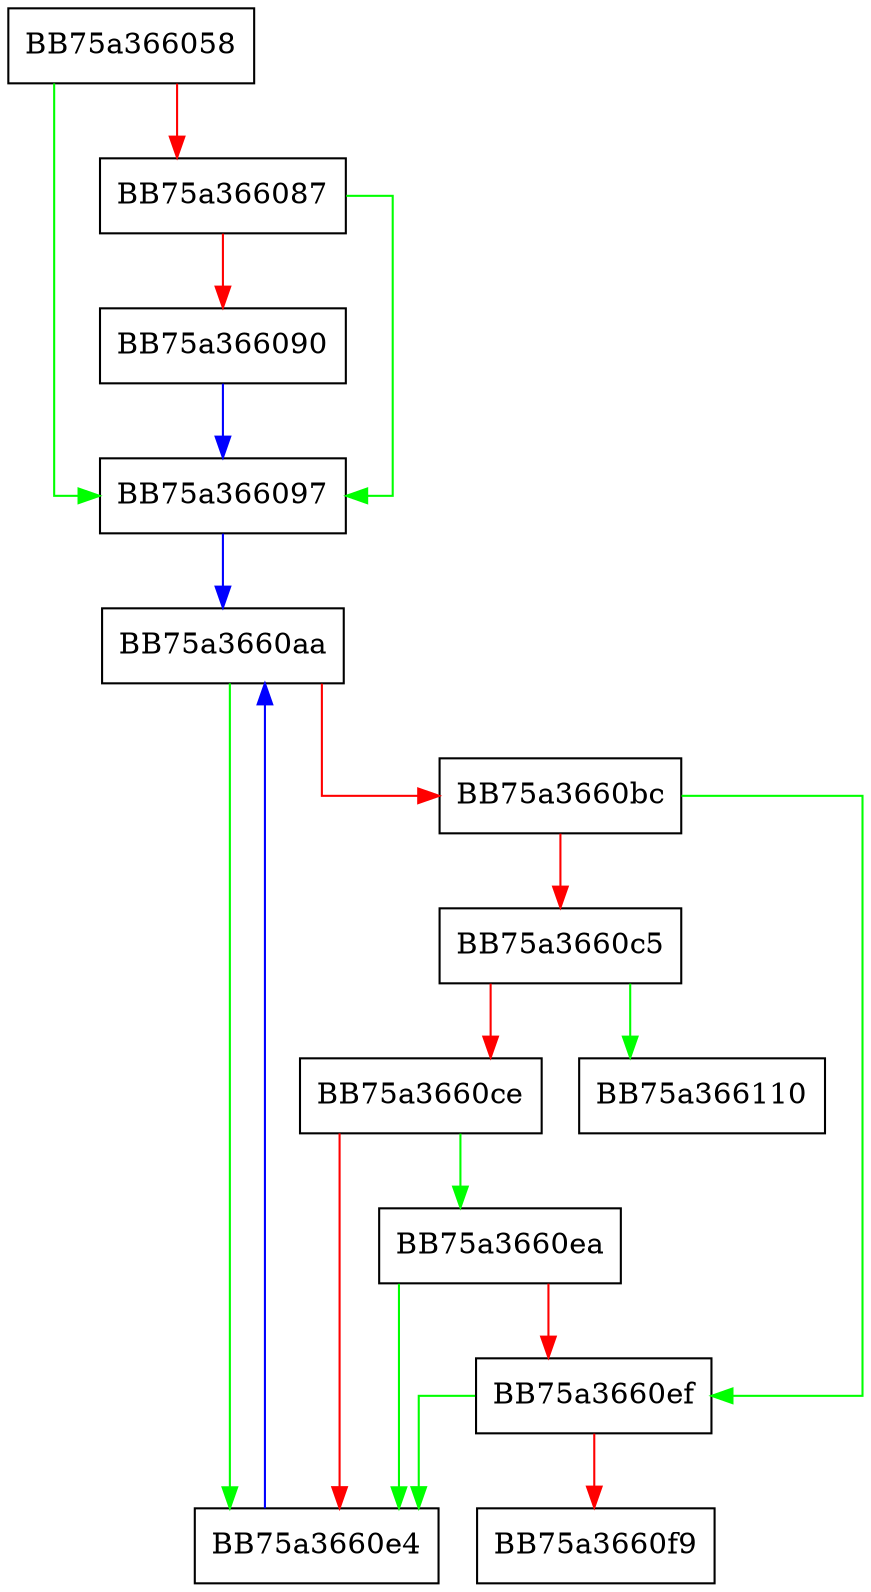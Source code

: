 digraph SymCryptFdefDecideModulusType {
  node [shape="box"];
  graph [splines=ortho];
  BB75a366058 -> BB75a366097 [color="green"];
  BB75a366058 -> BB75a366087 [color="red"];
  BB75a366087 -> BB75a366097 [color="green"];
  BB75a366087 -> BB75a366090 [color="red"];
  BB75a366090 -> BB75a366097 [color="blue"];
  BB75a366097 -> BB75a3660aa [color="blue"];
  BB75a3660aa -> BB75a3660e4 [color="green"];
  BB75a3660aa -> BB75a3660bc [color="red"];
  BB75a3660bc -> BB75a3660ef [color="green"];
  BB75a3660bc -> BB75a3660c5 [color="red"];
  BB75a3660c5 -> BB75a366110 [color="green"];
  BB75a3660c5 -> BB75a3660ce [color="red"];
  BB75a3660ce -> BB75a3660ea [color="green"];
  BB75a3660ce -> BB75a3660e4 [color="red"];
  BB75a3660e4 -> BB75a3660aa [color="blue"];
  BB75a3660ea -> BB75a3660e4 [color="green"];
  BB75a3660ea -> BB75a3660ef [color="red"];
  BB75a3660ef -> BB75a3660e4 [color="green"];
  BB75a3660ef -> BB75a3660f9 [color="red"];
}